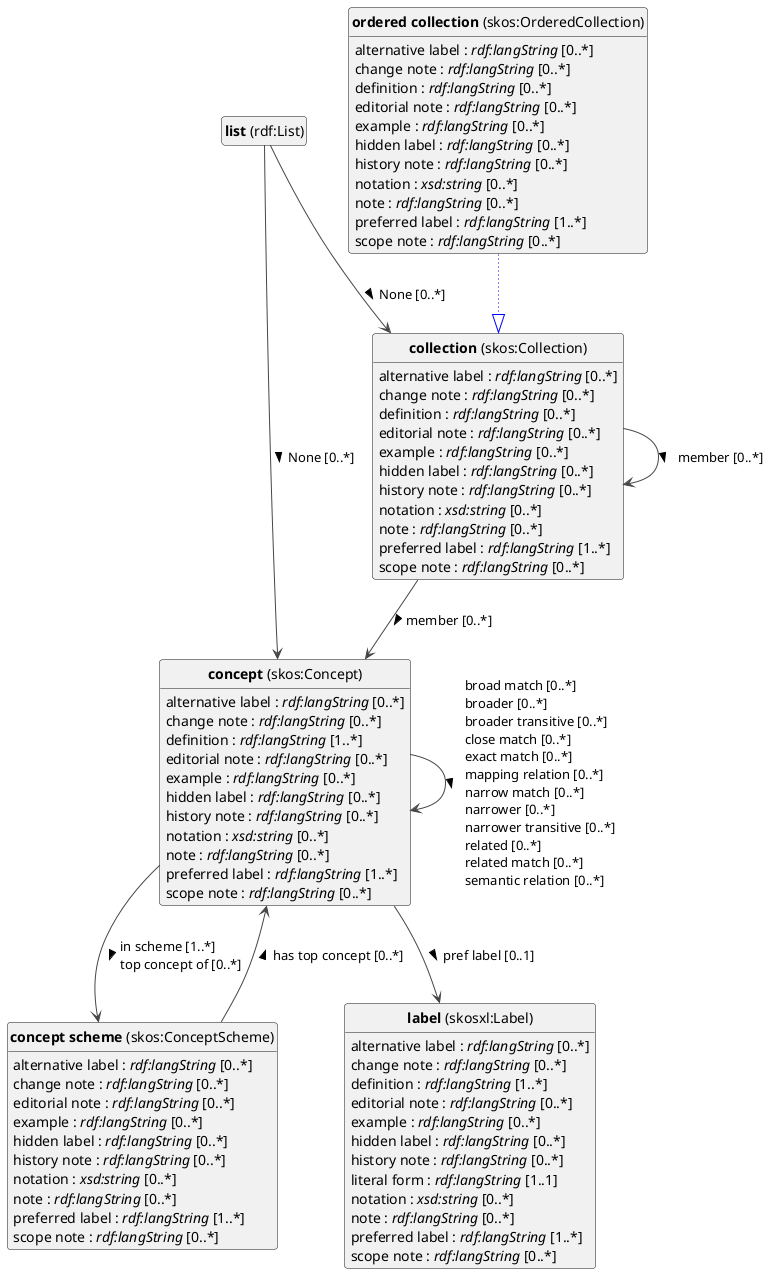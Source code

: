 @startuml
!theme vibrant
skinparam classFontSize 14
!define LIGHTORANGE
skinparam componentStyle uml2
skinparam wrapMessageWidth 1000
skinparam wrapWidth 1000
' skinparam ArrowColor #Maroon
' Remove shadows
skinparam shadowing false
'skinparam linetype polyline
skinparam ArrowMessageAlignment left
top to bottom direction


class "<b>collection</b> (skos:Collection)" as skos_Collection [[#skos%3ACollection]]
class "<b>concept</b> (skos:Concept)" as skos_Concept [[#skos%3AConcept]]
class "<b>concept scheme</b> (skos:ConceptScheme)" as skos_ConceptScheme [[#skos%3AConceptScheme]]
class "<b>label</b> (skosxl:Label)" as skosxl_Label [[#skosxl%3ALabel]]
class "<b>list</b> (rdf:List)" as rdf_List [[#rdf%3AList]]
class "<b>ordered collection</b> (skos:OrderedCollection)" as skos_OrderedCollection [[#skos%3AOrderedCollection]]
class "<b>collection</b> (skos:Collection)" as skos_Collection [[#skos%3ACollection]]


skos_Collection : alternative label : <i>rdf:langString</i> [0..*]
skos_Collection : change note : <i>rdf:langString</i> [0..*]
skos_Collection : definition : <i>rdf:langString</i> [0..*]
skos_Collection : editorial note : <i>rdf:langString</i> [0..*]
skos_Collection : example : <i>rdf:langString</i> [0..*]
skos_Collection : hidden label : <i>rdf:langString</i> [0..*]
skos_Collection : history note : <i>rdf:langString</i> [0..*]
skos_Collection : notation : <i>xsd:string</i> [0..*]
skos_Collection : note : <i>rdf:langString</i> [0..*]
skos_Collection : preferred label : <i>rdf:langString</i> [1..*]
skos_Collection : scope note : <i>rdf:langString</i> [0..*]

skos_Collection --> skos_Collection :member [0..*]  > 
skos_Collection --> skos_Concept :member [0..*]  > 



skos_Concept : alternative label : <i>rdf:langString</i> [0..*]
skos_Concept : change note : <i>rdf:langString</i> [0..*]
skos_Concept : definition : <i>rdf:langString</i> [1..*]
skos_Concept : editorial note : <i>rdf:langString</i> [0..*]
skos_Concept : example : <i>rdf:langString</i> [0..*]
skos_Concept : hidden label : <i>rdf:langString</i> [0..*]
skos_Concept : history note : <i>rdf:langString</i> [0..*]
skos_Concept : notation : <i>xsd:string</i> [0..*]
skos_Concept : note : <i>rdf:langString</i> [0..*]
skos_Concept : preferred label : <i>rdf:langString</i> [1..*]
skos_Concept : scope note : <i>rdf:langString</i> [0..*]

skos_Concept --> skos_Concept :broad match [0..*]  \lbroader [0..*]  \lbroader transitive [0..*]  \lclose match [0..*]  \lexact match [0..*]  \lmapping relation [0..*]  \lnarrow match [0..*]  \lnarrower [0..*]  \lnarrower transitive [0..*]  \lrelated [0..*]  \lrelated match [0..*]  \lsemantic relation [0..*]  > 
skos_Concept --> skos_ConceptScheme :in scheme [1..*]  \ltop concept of [0..*]  > 
skos_Concept --> skosxl_Label :pref label [0..1]  > 



skos_ConceptScheme : alternative label : <i>rdf:langString</i> [0..*]
skos_ConceptScheme : change note : <i>rdf:langString</i> [0..*]
skos_ConceptScheme : editorial note : <i>rdf:langString</i> [0..*]
skos_ConceptScheme : example : <i>rdf:langString</i> [0..*]
skos_ConceptScheme : hidden label : <i>rdf:langString</i> [0..*]
skos_ConceptScheme : history note : <i>rdf:langString</i> [0..*]
skos_ConceptScheme : notation : <i>xsd:string</i> [0..*]
skos_ConceptScheme : note : <i>rdf:langString</i> [0..*]
skos_ConceptScheme : preferred label : <i>rdf:langString</i> [1..*]
skos_ConceptScheme : scope note : <i>rdf:langString</i> [0..*]

skos_ConceptScheme --> skos_Concept :has top concept [0..*]  > 



skosxl_Label : alternative label : <i>rdf:langString</i> [0..*]
skosxl_Label : change note : <i>rdf:langString</i> [0..*]
skosxl_Label : definition : <i>rdf:langString</i> [1..*]
skosxl_Label : editorial note : <i>rdf:langString</i> [0..*]
skosxl_Label : example : <i>rdf:langString</i> [0..*]
skosxl_Label : hidden label : <i>rdf:langString</i> [0..*]
skosxl_Label : history note : <i>rdf:langString</i> [0..*]
skosxl_Label : literal form : <i>rdf:langString</i> [1..1]
skosxl_Label : notation : <i>xsd:string</i> [0..*]
skosxl_Label : note : <i>rdf:langString</i> [0..*]
skosxl_Label : preferred label : <i>rdf:langString</i> [1..*]
skosxl_Label : scope note : <i>rdf:langString</i> [0..*]




rdf_List --> skos_Collection :None [0..*]  > 
rdf_List --> skos_Concept :None [0..*]  > 

skos_OrderedCollection --|> skos_Collection #blue;line.dotted;text:blue

skos_OrderedCollection : alternative label : <i>rdf:langString</i> [0..*]
skos_OrderedCollection : change note : <i>rdf:langString</i> [0..*]
skos_OrderedCollection : definition : <i>rdf:langString</i> [0..*]
skos_OrderedCollection : editorial note : <i>rdf:langString</i> [0..*]
skos_OrderedCollection : example : <i>rdf:langString</i> [0..*]
skos_OrderedCollection : hidden label : <i>rdf:langString</i> [0..*]
skos_OrderedCollection : history note : <i>rdf:langString</i> [0..*]
skos_OrderedCollection : notation : <i>xsd:string</i> [0..*]
skos_OrderedCollection : note : <i>rdf:langString</i> [0..*]
skos_OrderedCollection : preferred label : <i>rdf:langString</i> [1..*]
skos_OrderedCollection : scope note : <i>rdf:langString</i> [0..*]




hide circle
hide methods
hide empty members
@enduml


